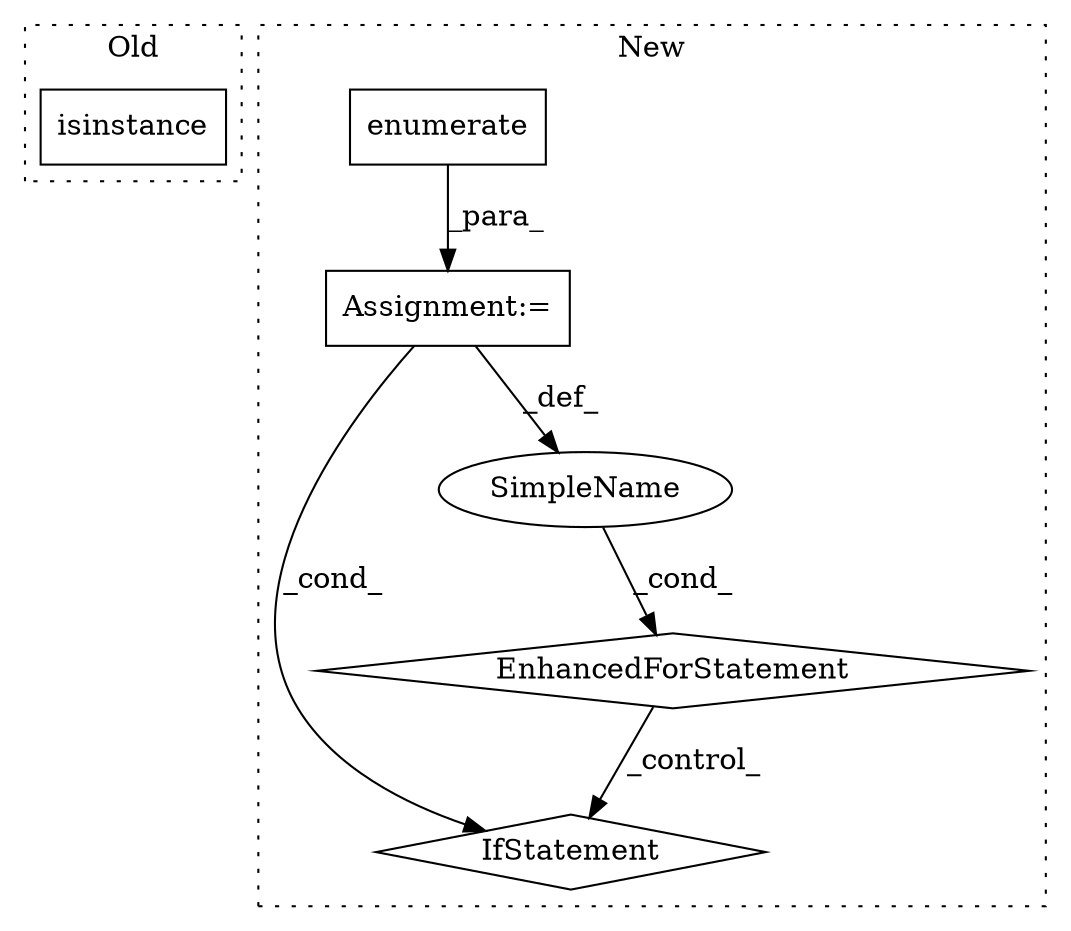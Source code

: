 digraph G {
subgraph cluster0 {
1 [label="isinstance" a="32" s="7034,7055" l="11,1" shape="box"];
label = "Old";
style="dotted";
}
subgraph cluster1 {
2 [label="enumerate" a="32" s="2849,2864" l="10,1" shape="box"];
3 [label="IfStatement" a="25" s="2879,2929" l="4,2" shape="diamond"];
4 [label="Assignment:=" a="7" s="2763,2865" l="75,2" shape="box"];
5 [label="EnhancedForStatement" a="70" s="2763,2865" l="75,2" shape="diamond"];
6 [label="SimpleName" a="42" s="2842" l="4" shape="ellipse"];
label = "New";
style="dotted";
}
2 -> 4 [label="_para_"];
4 -> 6 [label="_def_"];
4 -> 3 [label="_cond_"];
5 -> 3 [label="_control_"];
6 -> 5 [label="_cond_"];
}